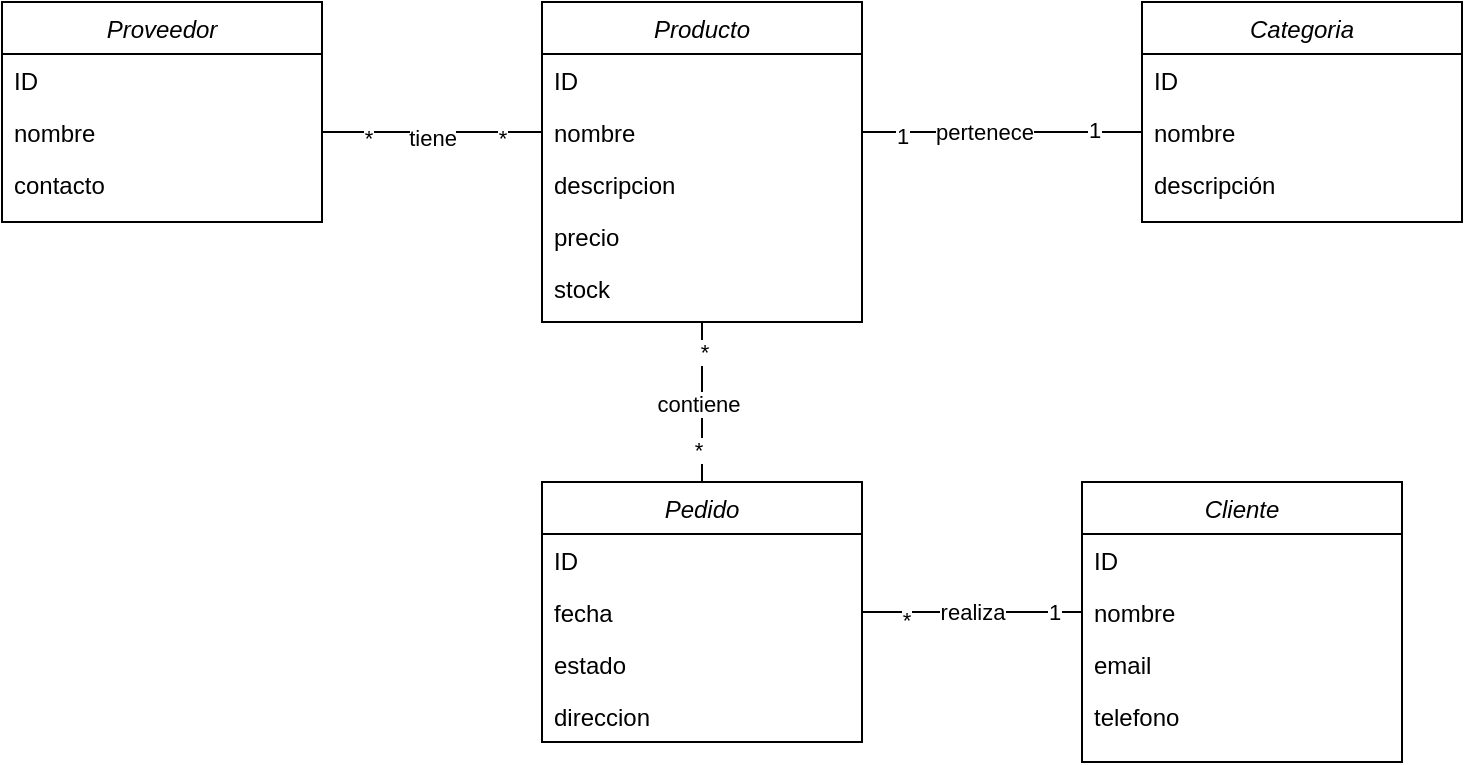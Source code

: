 <mxfile version="24.7.7">
  <diagram id="C5RBs43oDa-KdzZeNtuy" name="Page-1">
    <mxGraphModel dx="1974" dy="506" grid="1" gridSize="10" guides="1" tooltips="1" connect="1" arrows="1" fold="1" page="1" pageScale="1" pageWidth="827" pageHeight="1169" math="0" shadow="0">
      <root>
        <mxCell id="WIyWlLk6GJQsqaUBKTNV-0" />
        <mxCell id="WIyWlLk6GJQsqaUBKTNV-1" parent="WIyWlLk6GJQsqaUBKTNV-0" />
        <mxCell id="K6hacqLzPv6lErN9eNpd-26" style="edgeStyle=orthogonalEdgeStyle;rounded=0;orthogonalLoop=1;jettySize=auto;html=1;exitX=0.5;exitY=1;exitDx=0;exitDy=0;entryX=0.5;entryY=0;entryDx=0;entryDy=0;endArrow=none;endFill=0;" edge="1" parent="WIyWlLk6GJQsqaUBKTNV-1" source="zkfFHV4jXpPFQw0GAbJ--0" target="K6hacqLzPv6lErN9eNpd-8">
          <mxGeometry relative="1" as="geometry" />
        </mxCell>
        <mxCell id="K6hacqLzPv6lErN9eNpd-28" value="*" style="edgeLabel;html=1;align=center;verticalAlign=middle;resizable=0;points=[];" vertex="1" connectable="0" parent="K6hacqLzPv6lErN9eNpd-26">
          <mxGeometry x="-0.625" y="1" relative="1" as="geometry">
            <mxPoint as="offset" />
          </mxGeometry>
        </mxCell>
        <mxCell id="K6hacqLzPv6lErN9eNpd-29" value="contiene" style="edgeLabel;html=1;align=center;verticalAlign=middle;resizable=0;points=[];" vertex="1" connectable="0" parent="K6hacqLzPv6lErN9eNpd-26">
          <mxGeometry x="0.025" y="-2" relative="1" as="geometry">
            <mxPoint as="offset" />
          </mxGeometry>
        </mxCell>
        <mxCell id="K6hacqLzPv6lErN9eNpd-39" value="*" style="edgeLabel;html=1;align=center;verticalAlign=middle;resizable=0;points=[];" vertex="1" connectable="0" parent="K6hacqLzPv6lErN9eNpd-26">
          <mxGeometry x="0.594" y="-2" relative="1" as="geometry">
            <mxPoint as="offset" />
          </mxGeometry>
        </mxCell>
        <mxCell id="zkfFHV4jXpPFQw0GAbJ--0" value="Producto" style="swimlane;fontStyle=2;align=center;verticalAlign=top;childLayout=stackLayout;horizontal=1;startSize=26;horizontalStack=0;resizeParent=1;resizeLast=0;collapsible=1;marginBottom=0;rounded=0;shadow=0;strokeWidth=1;" parent="WIyWlLk6GJQsqaUBKTNV-1" vertex="1">
          <mxGeometry x="80" y="120" width="160" height="160" as="geometry">
            <mxRectangle x="230" y="140" width="160" height="26" as="alternateBounds" />
          </mxGeometry>
        </mxCell>
        <mxCell id="zkfFHV4jXpPFQw0GAbJ--1" value="ID" style="text;align=left;verticalAlign=top;spacingLeft=4;spacingRight=4;overflow=hidden;rotatable=0;points=[[0,0.5],[1,0.5]];portConstraint=eastwest;" parent="zkfFHV4jXpPFQw0GAbJ--0" vertex="1">
          <mxGeometry y="26" width="160" height="26" as="geometry" />
        </mxCell>
        <mxCell id="zkfFHV4jXpPFQw0GAbJ--2" value="nombre" style="text;align=left;verticalAlign=top;spacingLeft=4;spacingRight=4;overflow=hidden;rotatable=0;points=[[0,0.5],[1,0.5]];portConstraint=eastwest;rounded=0;shadow=0;html=0;" parent="zkfFHV4jXpPFQw0GAbJ--0" vertex="1">
          <mxGeometry y="52" width="160" height="26" as="geometry" />
        </mxCell>
        <mxCell id="zkfFHV4jXpPFQw0GAbJ--3" value="descripcion" style="text;align=left;verticalAlign=top;spacingLeft=4;spacingRight=4;overflow=hidden;rotatable=0;points=[[0,0.5],[1,0.5]];portConstraint=eastwest;rounded=0;shadow=0;html=0;" parent="zkfFHV4jXpPFQw0GAbJ--0" vertex="1">
          <mxGeometry y="78" width="160" height="26" as="geometry" />
        </mxCell>
        <mxCell id="K6hacqLzPv6lErN9eNpd-0" value="precio" style="text;align=left;verticalAlign=top;spacingLeft=4;spacingRight=4;overflow=hidden;rotatable=0;points=[[0,0.5],[1,0.5]];portConstraint=eastwest;rounded=0;shadow=0;html=0;" vertex="1" parent="zkfFHV4jXpPFQw0GAbJ--0">
          <mxGeometry y="104" width="160" height="26" as="geometry" />
        </mxCell>
        <mxCell id="K6hacqLzPv6lErN9eNpd-1" value="stock" style="text;align=left;verticalAlign=top;spacingLeft=4;spacingRight=4;overflow=hidden;rotatable=0;points=[[0,0.5],[1,0.5]];portConstraint=eastwest;rounded=0;shadow=0;html=0;" vertex="1" parent="zkfFHV4jXpPFQw0GAbJ--0">
          <mxGeometry y="130" width="160" height="26" as="geometry" />
        </mxCell>
        <mxCell id="K6hacqLzPv6lErN9eNpd-2" value="Cliente" style="swimlane;fontStyle=2;align=center;verticalAlign=top;childLayout=stackLayout;horizontal=1;startSize=26;horizontalStack=0;resizeParent=1;resizeLast=0;collapsible=1;marginBottom=0;rounded=0;shadow=0;strokeWidth=1;" vertex="1" parent="WIyWlLk6GJQsqaUBKTNV-1">
          <mxGeometry x="350" y="360" width="160" height="140" as="geometry">
            <mxRectangle x="230" y="140" width="160" height="26" as="alternateBounds" />
          </mxGeometry>
        </mxCell>
        <mxCell id="K6hacqLzPv6lErN9eNpd-3" value="ID" style="text;align=left;verticalAlign=top;spacingLeft=4;spacingRight=4;overflow=hidden;rotatable=0;points=[[0,0.5],[1,0.5]];portConstraint=eastwest;" vertex="1" parent="K6hacqLzPv6lErN9eNpd-2">
          <mxGeometry y="26" width="160" height="26" as="geometry" />
        </mxCell>
        <mxCell id="K6hacqLzPv6lErN9eNpd-4" value="nombre" style="text;align=left;verticalAlign=top;spacingLeft=4;spacingRight=4;overflow=hidden;rotatable=0;points=[[0,0.5],[1,0.5]];portConstraint=eastwest;rounded=0;shadow=0;html=0;" vertex="1" parent="K6hacqLzPv6lErN9eNpd-2">
          <mxGeometry y="52" width="160" height="26" as="geometry" />
        </mxCell>
        <mxCell id="K6hacqLzPv6lErN9eNpd-5" value="email" style="text;align=left;verticalAlign=top;spacingLeft=4;spacingRight=4;overflow=hidden;rotatable=0;points=[[0,0.5],[1,0.5]];portConstraint=eastwest;rounded=0;shadow=0;html=0;" vertex="1" parent="K6hacqLzPv6lErN9eNpd-2">
          <mxGeometry y="78" width="160" height="26" as="geometry" />
        </mxCell>
        <mxCell id="K6hacqLzPv6lErN9eNpd-6" value="telefono" style="text;align=left;verticalAlign=top;spacingLeft=4;spacingRight=4;overflow=hidden;rotatable=0;points=[[0,0.5],[1,0.5]];portConstraint=eastwest;rounded=0;shadow=0;html=0;" vertex="1" parent="K6hacqLzPv6lErN9eNpd-2">
          <mxGeometry y="104" width="160" height="26" as="geometry" />
        </mxCell>
        <mxCell id="K6hacqLzPv6lErN9eNpd-8" value="Pedido" style="swimlane;fontStyle=2;align=center;verticalAlign=top;childLayout=stackLayout;horizontal=1;startSize=26;horizontalStack=0;resizeParent=1;resizeLast=0;collapsible=1;marginBottom=0;rounded=0;shadow=0;strokeWidth=1;" vertex="1" parent="WIyWlLk6GJQsqaUBKTNV-1">
          <mxGeometry x="80" y="360" width="160" height="130" as="geometry">
            <mxRectangle x="230" y="140" width="160" height="26" as="alternateBounds" />
          </mxGeometry>
        </mxCell>
        <mxCell id="K6hacqLzPv6lErN9eNpd-9" value="ID" style="text;align=left;verticalAlign=top;spacingLeft=4;spacingRight=4;overflow=hidden;rotatable=0;points=[[0,0.5],[1,0.5]];portConstraint=eastwest;" vertex="1" parent="K6hacqLzPv6lErN9eNpd-8">
          <mxGeometry y="26" width="160" height="26" as="geometry" />
        </mxCell>
        <mxCell id="K6hacqLzPv6lErN9eNpd-10" value="fecha" style="text;align=left;verticalAlign=top;spacingLeft=4;spacingRight=4;overflow=hidden;rotatable=0;points=[[0,0.5],[1,0.5]];portConstraint=eastwest;rounded=0;shadow=0;html=0;" vertex="1" parent="K6hacqLzPv6lErN9eNpd-8">
          <mxGeometry y="52" width="160" height="26" as="geometry" />
        </mxCell>
        <mxCell id="K6hacqLzPv6lErN9eNpd-42" value="estado" style="text;align=left;verticalAlign=top;spacingLeft=4;spacingRight=4;overflow=hidden;rotatable=0;points=[[0,0.5],[1,0.5]];portConstraint=eastwest;rounded=0;shadow=0;html=0;" vertex="1" parent="K6hacqLzPv6lErN9eNpd-8">
          <mxGeometry y="78" width="160" height="26" as="geometry" />
        </mxCell>
        <mxCell id="K6hacqLzPv6lErN9eNpd-11" value="direccion" style="text;align=left;verticalAlign=top;spacingLeft=4;spacingRight=4;overflow=hidden;rotatable=0;points=[[0,0.5],[1,0.5]];portConstraint=eastwest;rounded=0;shadow=0;html=0;" vertex="1" parent="K6hacqLzPv6lErN9eNpd-8">
          <mxGeometry y="104" width="160" height="26" as="geometry" />
        </mxCell>
        <mxCell id="K6hacqLzPv6lErN9eNpd-13" value="Proveedor" style="swimlane;fontStyle=2;align=center;verticalAlign=top;childLayout=stackLayout;horizontal=1;startSize=26;horizontalStack=0;resizeParent=1;resizeLast=0;collapsible=1;marginBottom=0;rounded=0;shadow=0;strokeWidth=1;" vertex="1" parent="WIyWlLk6GJQsqaUBKTNV-1">
          <mxGeometry x="-190" y="120" width="160" height="110" as="geometry">
            <mxRectangle x="230" y="140" width="160" height="26" as="alternateBounds" />
          </mxGeometry>
        </mxCell>
        <mxCell id="K6hacqLzPv6lErN9eNpd-14" value="ID" style="text;align=left;verticalAlign=top;spacingLeft=4;spacingRight=4;overflow=hidden;rotatable=0;points=[[0,0.5],[1,0.5]];portConstraint=eastwest;" vertex="1" parent="K6hacqLzPv6lErN9eNpd-13">
          <mxGeometry y="26" width="160" height="26" as="geometry" />
        </mxCell>
        <mxCell id="K6hacqLzPv6lErN9eNpd-15" value="nombre" style="text;align=left;verticalAlign=top;spacingLeft=4;spacingRight=4;overflow=hidden;rotatable=0;points=[[0,0.5],[1,0.5]];portConstraint=eastwest;rounded=0;shadow=0;html=0;" vertex="1" parent="K6hacqLzPv6lErN9eNpd-13">
          <mxGeometry y="52" width="160" height="26" as="geometry" />
        </mxCell>
        <mxCell id="K6hacqLzPv6lErN9eNpd-16" value="contacto" style="text;align=left;verticalAlign=top;spacingLeft=4;spacingRight=4;overflow=hidden;rotatable=0;points=[[0,0.5],[1,0.5]];portConstraint=eastwest;rounded=0;shadow=0;html=0;" vertex="1" parent="K6hacqLzPv6lErN9eNpd-13">
          <mxGeometry y="78" width="160" height="26" as="geometry" />
        </mxCell>
        <mxCell id="K6hacqLzPv6lErN9eNpd-17" value="Categoria" style="swimlane;fontStyle=2;align=center;verticalAlign=top;childLayout=stackLayout;horizontal=1;startSize=26;horizontalStack=0;resizeParent=1;resizeLast=0;collapsible=1;marginBottom=0;rounded=0;shadow=0;strokeWidth=1;" vertex="1" parent="WIyWlLk6GJQsqaUBKTNV-1">
          <mxGeometry x="380" y="120" width="160" height="110" as="geometry">
            <mxRectangle x="230" y="140" width="160" height="26" as="alternateBounds" />
          </mxGeometry>
        </mxCell>
        <mxCell id="K6hacqLzPv6lErN9eNpd-18" value="ID" style="text;align=left;verticalAlign=top;spacingLeft=4;spacingRight=4;overflow=hidden;rotatable=0;points=[[0,0.5],[1,0.5]];portConstraint=eastwest;" vertex="1" parent="K6hacqLzPv6lErN9eNpd-17">
          <mxGeometry y="26" width="160" height="26" as="geometry" />
        </mxCell>
        <mxCell id="K6hacqLzPv6lErN9eNpd-19" value="nombre" style="text;align=left;verticalAlign=top;spacingLeft=4;spacingRight=4;overflow=hidden;rotatable=0;points=[[0,0.5],[1,0.5]];portConstraint=eastwest;rounded=0;shadow=0;html=0;" vertex="1" parent="K6hacqLzPv6lErN9eNpd-17">
          <mxGeometry y="52" width="160" height="26" as="geometry" />
        </mxCell>
        <mxCell id="K6hacqLzPv6lErN9eNpd-20" value="descripción" style="text;align=left;verticalAlign=top;spacingLeft=4;spacingRight=4;overflow=hidden;rotatable=0;points=[[0,0.5],[1,0.5]];portConstraint=eastwest;rounded=0;shadow=0;html=0;" vertex="1" parent="K6hacqLzPv6lErN9eNpd-17">
          <mxGeometry y="78" width="160" height="26" as="geometry" />
        </mxCell>
        <mxCell id="K6hacqLzPv6lErN9eNpd-22" style="rounded=0;orthogonalLoop=1;jettySize=auto;html=1;exitX=1;exitY=0.5;exitDx=0;exitDy=0;entryX=0;entryY=0.5;entryDx=0;entryDy=0;endArrow=none;endFill=0;" edge="1" parent="WIyWlLk6GJQsqaUBKTNV-1" source="zkfFHV4jXpPFQw0GAbJ--2" target="K6hacqLzPv6lErN9eNpd-19">
          <mxGeometry relative="1" as="geometry" />
        </mxCell>
        <mxCell id="K6hacqLzPv6lErN9eNpd-23" value="1" style="edgeLabel;html=1;align=center;verticalAlign=middle;resizable=0;points=[];" vertex="1" connectable="0" parent="K6hacqLzPv6lErN9eNpd-22">
          <mxGeometry x="-0.712" y="-2" relative="1" as="geometry">
            <mxPoint as="offset" />
          </mxGeometry>
        </mxCell>
        <mxCell id="K6hacqLzPv6lErN9eNpd-24" value="1" style="edgeLabel;html=1;align=center;verticalAlign=middle;resizable=0;points=[];" vertex="1" connectable="0" parent="K6hacqLzPv6lErN9eNpd-22">
          <mxGeometry x="0.648" y="1" relative="1" as="geometry">
            <mxPoint as="offset" />
          </mxGeometry>
        </mxCell>
        <mxCell id="K6hacqLzPv6lErN9eNpd-25" value="pertenece" style="edgeLabel;html=1;align=center;verticalAlign=middle;resizable=0;points=[];" vertex="1" connectable="0" parent="K6hacqLzPv6lErN9eNpd-22">
          <mxGeometry x="-0.137" relative="1" as="geometry">
            <mxPoint as="offset" />
          </mxGeometry>
        </mxCell>
        <mxCell id="K6hacqLzPv6lErN9eNpd-30" style="rounded=0;orthogonalLoop=1;jettySize=auto;html=1;exitX=1;exitY=0.5;exitDx=0;exitDy=0;entryX=0;entryY=0.5;entryDx=0;entryDy=0;endArrow=none;endFill=0;" edge="1" parent="WIyWlLk6GJQsqaUBKTNV-1" source="K6hacqLzPv6lErN9eNpd-10" target="K6hacqLzPv6lErN9eNpd-4">
          <mxGeometry relative="1" as="geometry" />
        </mxCell>
        <mxCell id="K6hacqLzPv6lErN9eNpd-31" value="1" style="edgeLabel;html=1;align=center;verticalAlign=middle;resizable=0;points=[];" vertex="1" connectable="0" parent="K6hacqLzPv6lErN9eNpd-30">
          <mxGeometry x="0.735" relative="1" as="geometry">
            <mxPoint as="offset" />
          </mxGeometry>
        </mxCell>
        <mxCell id="K6hacqLzPv6lErN9eNpd-32" value="*" style="edgeLabel;html=1;align=center;verticalAlign=middle;resizable=0;points=[];" vertex="1" connectable="0" parent="K6hacqLzPv6lErN9eNpd-30">
          <mxGeometry x="-0.611" y="-4" relative="1" as="geometry">
            <mxPoint as="offset" />
          </mxGeometry>
        </mxCell>
        <mxCell id="K6hacqLzPv6lErN9eNpd-33" value="realiza" style="edgeLabel;html=1;align=center;verticalAlign=middle;resizable=0;points=[];" vertex="1" connectable="0" parent="K6hacqLzPv6lErN9eNpd-30">
          <mxGeometry x="-0.011" relative="1" as="geometry">
            <mxPoint as="offset" />
          </mxGeometry>
        </mxCell>
        <mxCell id="K6hacqLzPv6lErN9eNpd-34" style="rounded=0;orthogonalLoop=1;jettySize=auto;html=1;exitX=1;exitY=0.5;exitDx=0;exitDy=0;entryX=0;entryY=0.5;entryDx=0;entryDy=0;endArrow=none;endFill=0;" edge="1" parent="WIyWlLk6GJQsqaUBKTNV-1" source="K6hacqLzPv6lErN9eNpd-15" target="zkfFHV4jXpPFQw0GAbJ--2">
          <mxGeometry relative="1" as="geometry" />
        </mxCell>
        <mxCell id="K6hacqLzPv6lErN9eNpd-35" value="*" style="edgeLabel;html=1;align=center;verticalAlign=middle;resizable=0;points=[];" vertex="1" connectable="0" parent="K6hacqLzPv6lErN9eNpd-34">
          <mxGeometry x="-0.602" y="-3" relative="1" as="geometry">
            <mxPoint x="1" as="offset" />
          </mxGeometry>
        </mxCell>
        <mxCell id="K6hacqLzPv6lErN9eNpd-36" value="*" style="edgeLabel;html=1;align=center;verticalAlign=middle;resizable=0;points=[];" vertex="1" connectable="0" parent="K6hacqLzPv6lErN9eNpd-34">
          <mxGeometry x="0.61" y="-3" relative="1" as="geometry">
            <mxPoint x="1" as="offset" />
          </mxGeometry>
        </mxCell>
        <mxCell id="K6hacqLzPv6lErN9eNpd-37" value="tiene" style="edgeLabel;html=1;align=center;verticalAlign=middle;resizable=0;points=[];" vertex="1" connectable="0" parent="K6hacqLzPv6lErN9eNpd-34">
          <mxGeometry x="-0.021" y="-3" relative="1" as="geometry">
            <mxPoint x="1" as="offset" />
          </mxGeometry>
        </mxCell>
      </root>
    </mxGraphModel>
  </diagram>
</mxfile>
